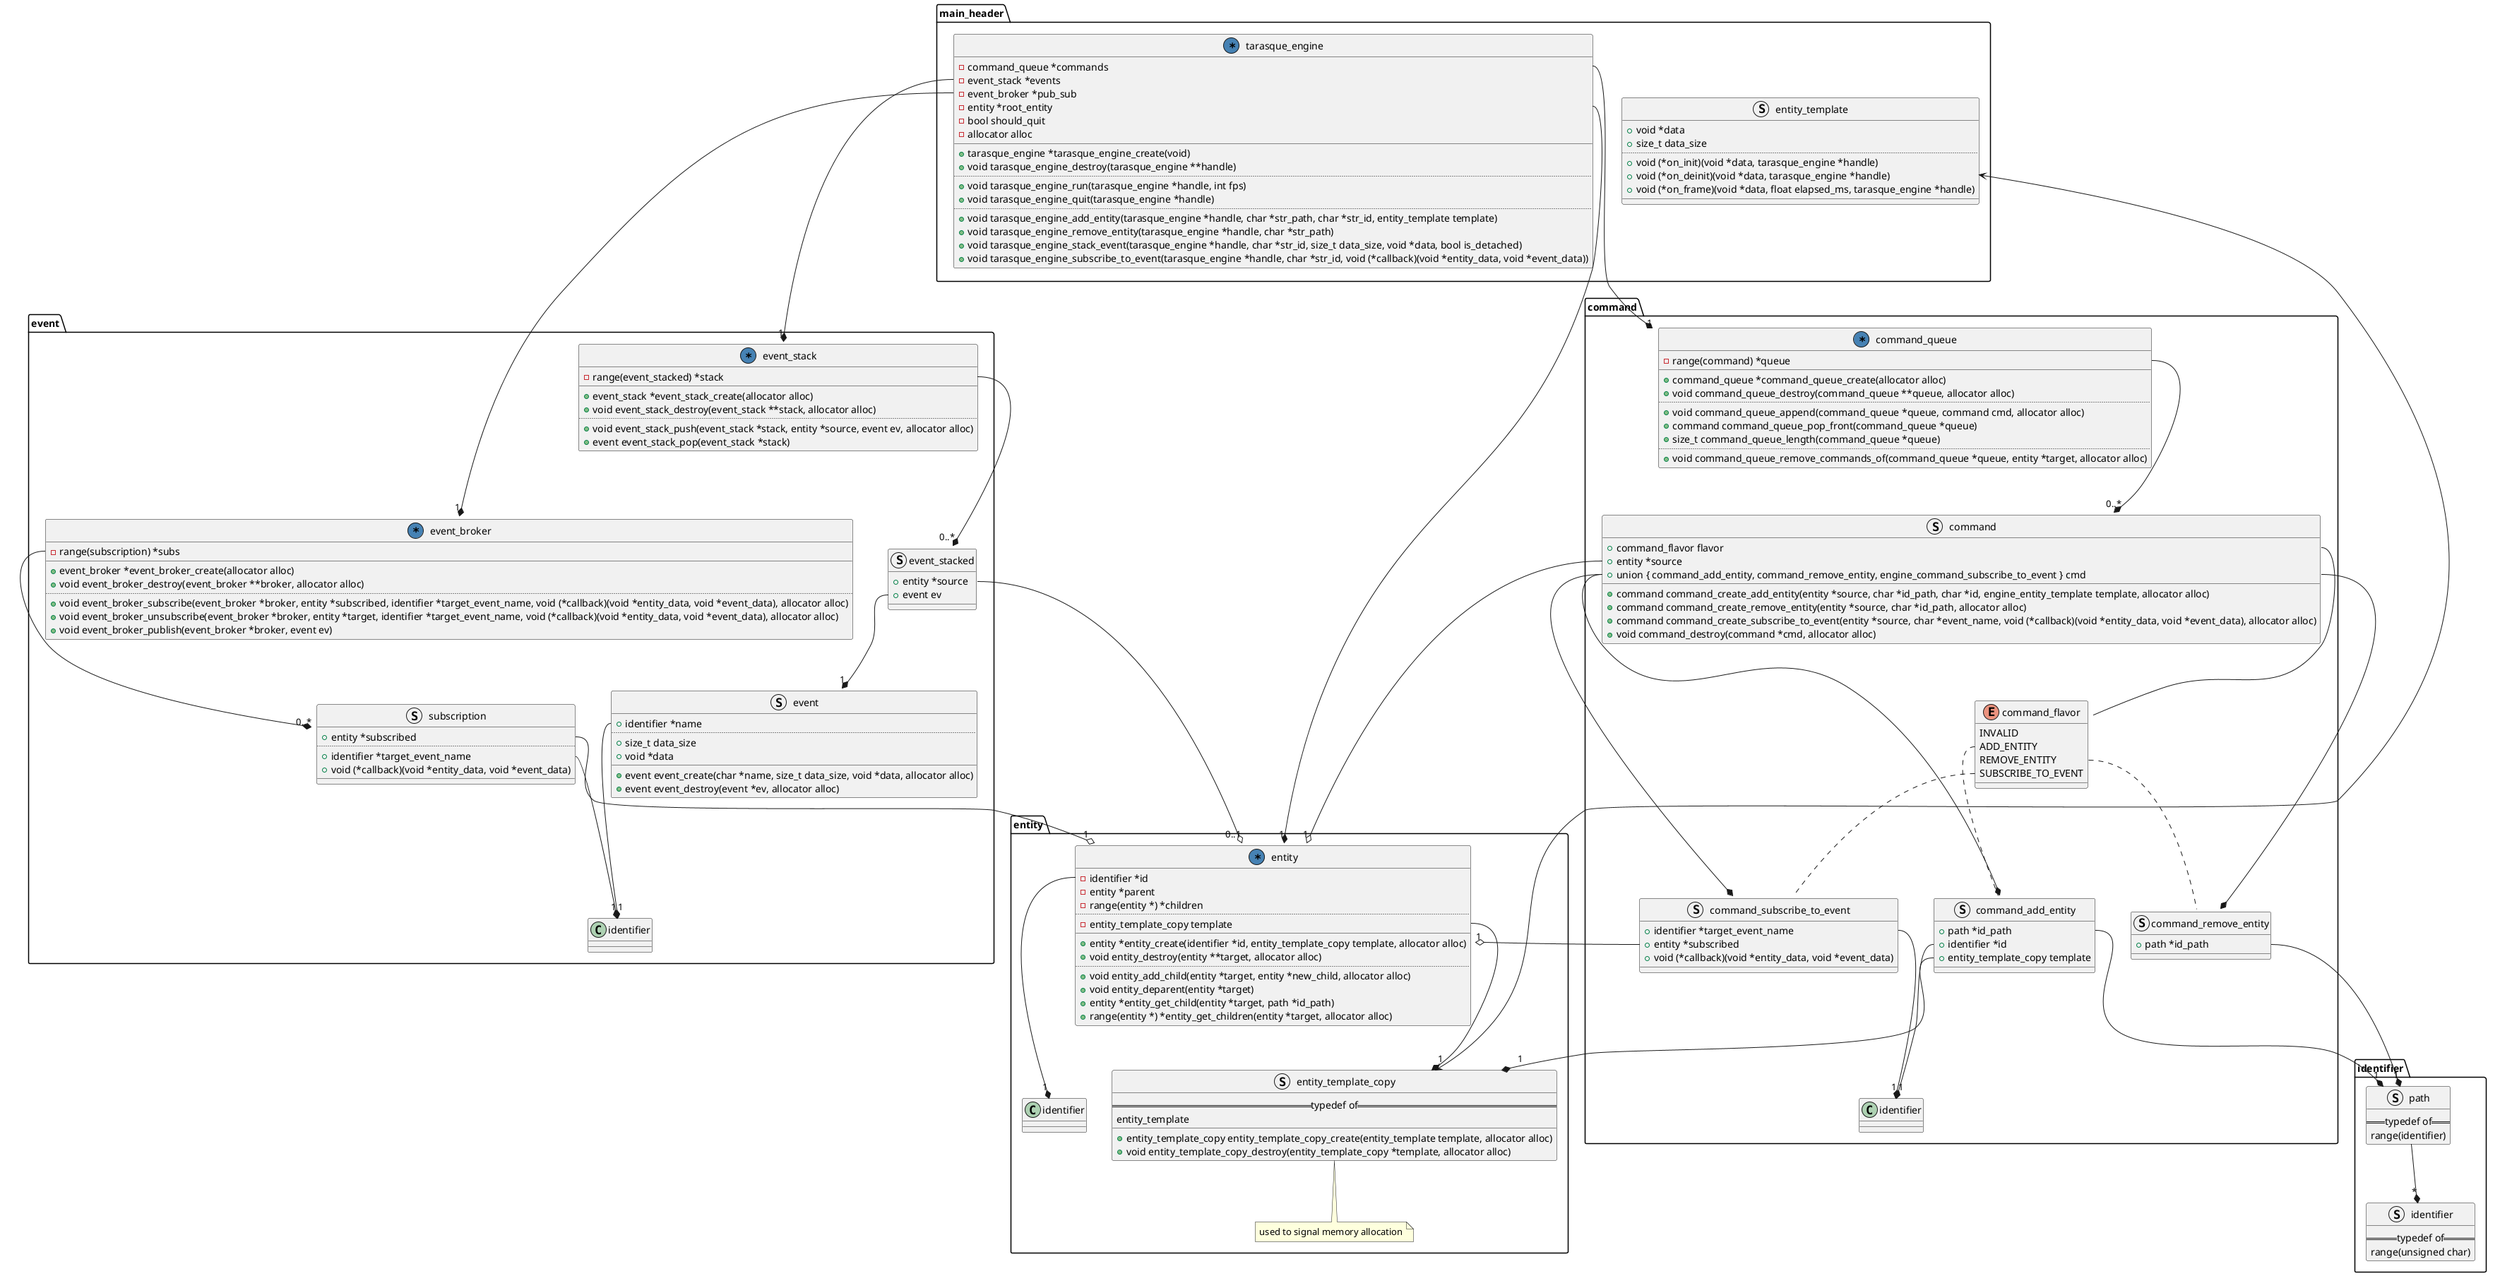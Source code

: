 @startuml full design

' ------------------------------------------------------------------------------
' ------------------------------------------------------------------------------

package main_header {
    struct engine_entity_template as "entity_template" {
        + void *data
        + size_t data_size
        ..
        + {field} void (*on_init)(void *data, tarasque_engine *handle)
        + {field} void (*on_deinit)(void *data, tarasque_engine *handle)
        + {field} void (*on_frame)(void *data, float elapsed_ms, tarasque_engine *handle)
        __
    }
}

' ------------------------------------------------------------------------------
' ------------------------------------------------------------------------------

package identifier {

    struct identifier {
        == typedef of ==
        {field} range(unsigned char)
    }

    struct path {
        == typedef of ==
        {field} range(identifier)
    }
    path --* "*" identifier

}

' ------------------------------------------------------------------------------
' ------------------------------------------------------------------------------

package entity {
    struct engine_entity_template_copy as "entity_template_copy"  {
        == typedef of ==
        entity_template
        __
        + entity_template_copy entity_template_copy_create(entity_template template, allocator alloc)
        + void entity_template_copy_destroy(entity_template_copy *template, allocator alloc)
    }
    note bottom of engine_entity_template_copy : used to signal memory allocation
    engine_entity_template_copy <--> engine_entity_template

    ' ------------------------------------------------------------------------------

    struct engine_entity as "entity" << (*, SteelBlue) >> {
        - identifier *id
        - entity *parent
        - {field} range(entity *) *children
        ..
        - entity_template_copy template
        __
        + entity *entity_create(identifier *id, entity_template_copy template, allocator alloc)
        + void entity_destroy(entity **target, allocator alloc)
        ..
        + void entity_add_child(entity *target, entity *new_child, allocator alloc)
        + void entity_deparent(entity *target)
        + entity *entity_get_child(entity *target, path *id_path)
        + range(entity *) *entity_get_children(entity *target, allocator alloc)
    }
    engine_entity::template --* "1" engine_entity_template_copy
    engine_entity::id --* "1" identifier
}

' ------------------------------------------------------------------------------
' ------------------------------------------------------------------------------

package command {

    struct engine_command_add_entity as "command_add_entity" {
        + path *id_path
        + identifier *id
        + entity_template_copy template
    }
    engine_command_add_entity::template --* "1" engine_entity_template_copy
    engine_command_add_entity::id_path --* "1" path
    engine_command_add_entity::id --* "1" identifier

    ' ------------------------------------------------------------------------------

    struct engine_command_remove_entity as "command_remove_entity" {
        + path *id_path
    }
    engine_command_remove_entity::id_path --* "1" path

    ' ------------------------------------------------------------------------------

    struct engine_command_subscribe_to_event as "command_subscribe_to_event" {
        + identifier *target_event_name
        + entity *subscribed
        + {field} void (*callback)(void *entity_data, void *event_data)
    }
    engine_command_subscribe_to_event::target_event_name --* "1" identifier
    engine_command_subscribe_to_event::subscribed --o "1" engine_entity

    ' ------------------------------------------------------------------------------

    enum engine_command_flavor as "command_flavor" {
        INVALID
        ADD_ENTITY
        REMOVE_ENTITY
        SUBSCRIBE_TO_EVENT
    }
    engine_command_flavor::ADD_ENTITY .. engine_command_add_entity
    engine_command_flavor::REMOVE_ENTITY .. engine_command_remove_entity
    engine_command_flavor::SUBSCRIBE_TO_EVENT .. engine_command_subscribe_to_event

    ' ------------------------------------------------------------------------------

    struct engine_command as "command" {
        + command_flavor flavor
        + entity *source
        + union { command_add_entity, command_remove_entity, engine_command_subscribe_to_event } cmd

        + command command_create_add_entity(entity *source, char *id_path, char *id, engine_entity_template template, allocator alloc)
        + command command_create_remove_entity(entity *source, char *id_path, allocator alloc)
        + command command_create_subscribe_to_event(entity *source, char *event_name, void (*callback)(void *entity_data, void *event_data), allocator alloc)
        + void command_destroy(command *cmd, allocator alloc)
    }
    engine_command::flavor -- engine_command_flavor
    engine_command::source --o "1" engine_entity
    engine_command::cmd --* engine_command_add_entity
    engine_command::cmd --* engine_command_remove_entity
    engine_command::cmd --* engine_command_subscribe_to_event

    ' ------------------------------------------------------------------------------

    struct engine_command_queue as "command_queue" << (*, SteelBlue) >> {
        - {field} range(command) *queue
        __
        + command_queue *command_queue_create(allocator alloc)
        + void command_queue_destroy(command_queue **queue, allocator alloc)
        ..
        + void command_queue_append(command_queue *queue, command cmd, allocator alloc)
        + command command_queue_pop_front(command_queue *queue)
        + size_t command_queue_length(command_queue *queue)
        ..
        + void command_queue_remove_commands_of(command_queue *queue, entity *target, allocator alloc)
    }
    engine_command_queue::queue --* "0..*" engine_command
}

' ------------------------------------------------------------------------------
' ------------------------------------------------------------------------------

package event {
    struct engine_subscription as "subscription" {
        + entity *subscribed
        ..
        + identifier *target_event_name
        + {field} void (*callback)(void *entity_data, void *event_data)
        __
    }
    engine_subscription::target_event_name --* "1" identifier
    engine_subscription::subscribed --o "1" engine_entity

    ' ------------------------------------------------------------------------------

    struct engine_event_broker as "event_broker" << (*, SteelBlue) >> {
        - {field} range(subscription) *subs
        __
        + event_broker *event_broker_create(allocator alloc)
        + void event_broker_destroy(event_broker **broker, allocator alloc)
        ..
        + void event_broker_subscribe(event_broker *broker, entity *subscribed, identifier *target_event_name, void (*callback)(void *entity_data, void *event_data), allocator alloc)
        + void event_broker_unsubscribe(event_broker *broker, entity *target, identifier *target_event_name, void (*callback)(void *entity_data, void *event_data), allocator alloc)
        + void event_broker_publish(event_broker *broker, event ev)
    }
    engine_event_broker::subs --* "0..*" engine_subscription

    ' ------------------------------------------------------------------------------

    struct engine_event as "event" {
        + identifier *name
        ..
        + size_t data_size
        + void *data
        __
        + event event_create(char *name, size_t data_size, void *data, allocator alloc)
        + event event_destroy(event *ev, allocator alloc)
    }
    engine_event::name --* "1" identifier

    ' ------------------------------------------------------------------------------

    struct engine_event_stacked as "event_stacked" {
        + entity *source
        + event ev
        __
    }
    engine_event_stacked::source --o "0..1" engine_entity
    engine_event_stacked::ev --* "1" engine_event

    ' ------------------------------------------------------------------------------

    struct engine_event_stack as "event_stack" << (*, SteelBlue) >> {
        - {field} range(event_stacked) *stack
        __
        + event_stack *event_stack_create(allocator alloc)
        + void event_stack_destroy(event_stack **stack, allocator alloc)
        ..
        + void event_stack_push(event_stack *stack, entity *source, event ev, allocator alloc)
        + event event_stack_pop(event_stack *stack)
    }
    engine_event_stack::stack --* "0..*" engine_event_stacked
}

' ------------------------------------------------------------------------------
' ------------------------------------------------------------------------------

package main_header {
    struct tarasque_engine << (*, SteelBlue) >> {
        - command_queue *commands
        - event_stack *events
        - event_broker *pub_sub
        - entity *root_entity
        - bool should_quit
        - allocator alloc
        __
        + tarasque_engine *tarasque_engine_create(void)
        + void tarasque_engine_destroy(tarasque_engine **handle)
        ..
        + void tarasque_engine_run(tarasque_engine *handle, int fps)
        + void tarasque_engine_quit(tarasque_engine *handle)
        ..
        + void tarasque_engine_add_entity(tarasque_engine *handle, char *str_path, char *str_id, entity_template template)
        + void tarasque_engine_remove_entity(tarasque_engine *handle, char *str_path)
        + void tarasque_engine_stack_event(tarasque_engine *handle, char *str_id, size_t data_size, void *data, bool is_detached)
        + void tarasque_engine_subscribe_to_event(tarasque_engine *handle, char *str_id, void (*callback)(void *entity_data, void *event_data))
    }
    tarasque_engine::root_entity --* "1" engine_entity
    tarasque_engine::commands --* "1" engine_command_queue
    tarasque_engine::pub_sub --* "1" engine_event_broker
    tarasque_engine::events --* "1" engine_event_stack
}

@enduml
